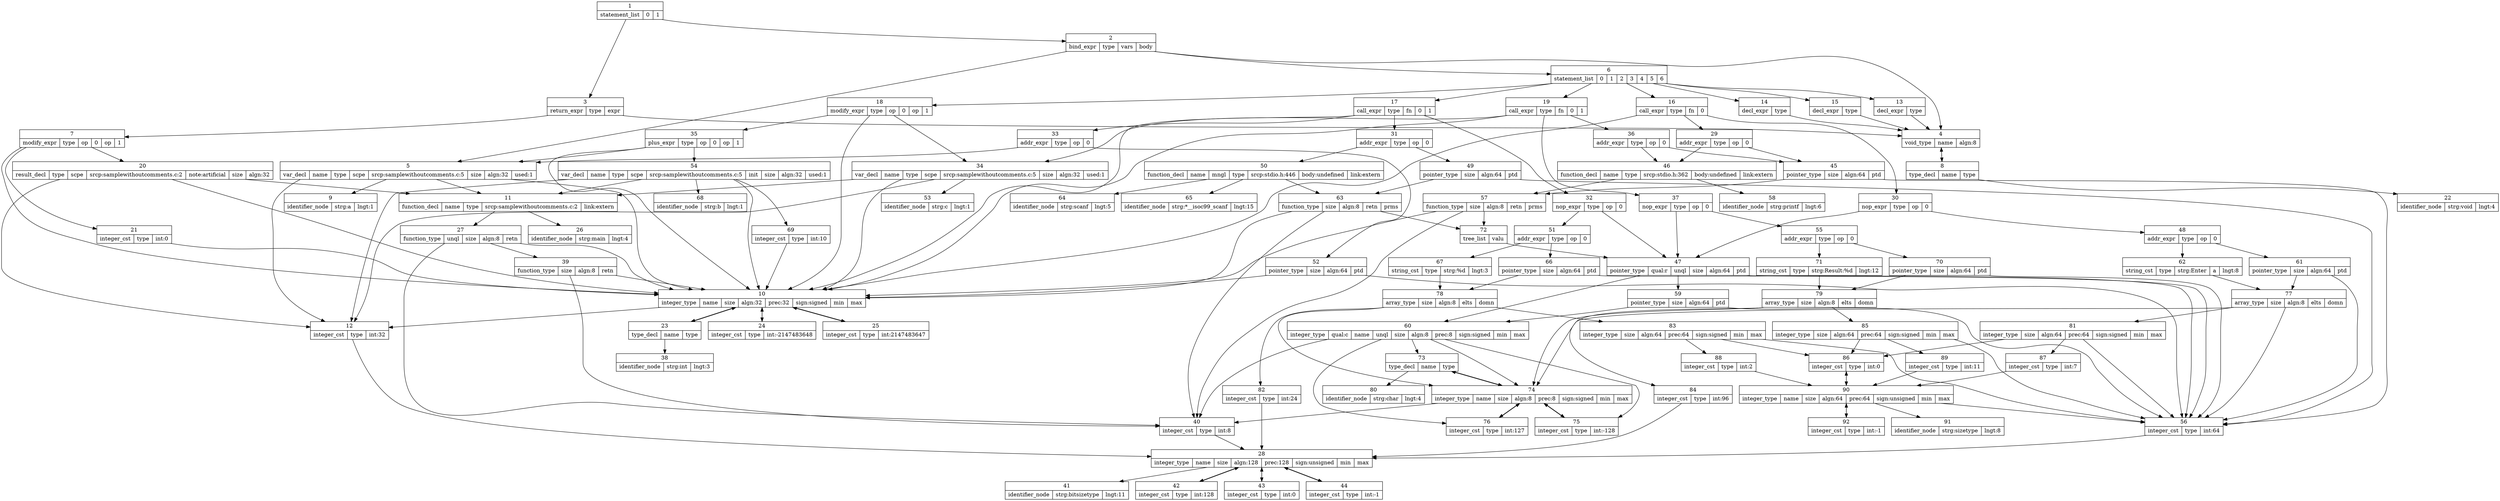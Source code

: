 digraph G {
 node [shape = record]; 
1 [label = "{1 | {statement_list | 0  | 1 }}"];
 1:0 -> 2;
 1:1 -> 3; 
2 [label = "{2 | {bind_expr | type  | vars  | body }}"];
 2:type -> 4;
 2:vars -> 5;
 2:body -> 6; 
3 [label = "{3 | {return_expr | type  | expr }}"];
 3:type -> 4;
 3:expr -> 7; 
4 [label = "{4 | {void_type | name  | algn:8}}"];
 4:name -> 8; 
5 [label = "{5 | {var_decl | name  | type  | scpe  | srcp:samplewithoutcomments.c:5 | size  | algn:32 | used:1}}"];
 5:name -> 9;
 5:type -> 10;
 5:scpe -> 11;
 5:size -> 12; 
6 [label = "{6 | {statement_list | 0  | 1  | 2  | 3  | 4  | 5  | 6 }}"];
 6:0 -> 13;
 6:1 -> 14;
 6:2 -> 15;
 6:3 -> 16;
 6:4 -> 17;
 6:5 -> 18;
 6:6 -> 19; 
7 [label = "{7 | {modify_expr | type  | op | 0  | op | 1 }}"];
 7:type -> 10;
 7:0 -> 20;
 7:1 -> 21; 
8 [label = "{8 | {type_decl | name  | type }}"];
 8:name -> 22;
 8:type -> 4; 
9 [label = "{9 | {identifier_node | strg:a | lngt:1}}"]; 
10 [label = "{10 | {integer_type | name  | size  | algn:32 | prec:32 | sign:signed | min  | max }}"];
 10:name -> 23;
 10:size -> 12;
 10:min -> 24;
 10:max -> 25; 
11 [label = "{11 | {function_decl | name  | type  | srcp:samplewithoutcomments.c:2 | link:extern}}"];
 11:name -> 26;
 11:type -> 27; 
12 [label = "{12 | {integer_cst | type  | int:32}}"];
 12:type -> 28; 
13 [label = "{13 | {decl_expr | type }}"];
 13:type -> 4; 
14 [label = "{14 | {decl_expr | type }}"];
 14:type -> 4; 
15 [label = "{15 | {decl_expr | type }}"];
 15:type -> 4; 
16 [label = "{16 | {call_expr | type  | fn  | 0 }}"];
 16:type -> 10;
 16:fn -> 29;
 16:0 -> 30; 
17 [label = "{17 | {call_expr | type  | fn  | 0  | 1 }}"];
 17:type -> 10;
 17:fn -> 31;
 17:0 -> 32;
 17:1 -> 33; 
18 [label = "{18 | {modify_expr | type  | op | 0  | op | 1 }}"];
 18:type -> 10;
 18:0 -> 34;
 18:1 -> 35; 
19 [label = "{19 | {call_expr | type  | fn  | 0  | 1 }}"];
 19:type -> 10;
 19:fn -> 36;
 19:0 -> 37;
 19:1 -> 34; 
20 [label = "{20 | {result_decl | type  | scpe  | srcp:samplewithoutcomments.c:2 | note:artificial | size  | algn:32}}"];
 20:type -> 10;
 20:scpe -> 11;
 20:size -> 12; 
21 [label = "{21 | {integer_cst | type  | int:0}}"];
 21:type -> 10; 
22 [label = "{22 | {identifier_node | strg:void | lngt:4}}"]; 
23 [label = "{23 | {type_decl | name  | type }}"];
 23:name -> 38;
 23:type -> 10; 
24 [label = "{24 | {integer_cst | type  | int:-2147483648}}"];
 24:type -> 10; 
25 [label = "{25 | {integer_cst | type  | int:2147483647}}"];
 25:type -> 10; 
26 [label = "{26 | {identifier_node | strg:main | lngt:4}}"]; 
27 [label = "{27 | {function_type | unql  | size  | algn:8 | retn }}"];
 27:unql -> 39;
 27:size -> 40;
 27:retn -> 10; 
28 [label = "{28 | {integer_type | name  | size  | algn:128 | prec:128 | sign:unsigned | min  | max }}"];
 28:name -> 41;
 28:size -> 42;
 28:min -> 43;
 28:max -> 44; 
29 [label = "{29 | {addr_expr | type  | op | 0 }}"];
 29:type -> 45;
 29:0 -> 46; 
30 [label = "{30 | {nop_expr | type  | op | 0 }}"];
 30:type -> 47;
 30:0 -> 48; 
31 [label = "{31 | {addr_expr | type  | op | 0 }}"];
 31:type -> 49;
 31:0 -> 50; 
32 [label = "{32 | {nop_expr | type  | op | 0 }}"];
 32:type -> 47;
 32:0 -> 51; 
33 [label = "{33 | {addr_expr | type  | op | 0 }}"];
 33:type -> 52;
 33:0 -> 5; 
34 [label = "{34 | {var_decl | name  | type  | scpe  | srcp:samplewithoutcomments.c:5 | size  | algn:32 | used:1}}"];
 34:name -> 53;
 34:type -> 10;
 34:scpe -> 11;
 34:size -> 12; 
35 [label = "{35 | {plus_expr | type  | op | 0  | op | 1 }}"];
 35:type -> 10;
 35:0 -> 5;
 35:1 -> 54; 
36 [label = "{36 | {addr_expr | type  | op | 0 }}"];
 36:type -> 45;
 36:0 -> 46; 
37 [label = "{37 | {nop_expr | type  | op | 0 }}"];
 37:type -> 47;
 37:0 -> 55; 
38 [label = "{38 | {identifier_node | strg:int | lngt:3}}"]; 
39 [label = "{39 | {function_type | size  | algn:8 | retn }}"];
 39:size -> 40;
 39:retn -> 10; 
40 [label = "{40 | {integer_cst | type  | int:8}}"];
 40:type -> 28; 
41 [label = "{41 | {identifier_node | strg:bitsizetype | lngt:11}}"]; 
42 [label = "{42 | {integer_cst | type  | int:128}}"];
 42:type -> 28; 
43 [label = "{43 | {integer_cst | type  | int:0}}"];
 43:type -> 28; 
44 [label = "{44 | {integer_cst | type  | int:-1}}"];
 44:type -> 28; 
45 [label = "{45 | {pointer_type | size  | algn:64 | ptd }}"];
 45:size -> 56;
 45:ptd -> 57; 
46 [label = "{46 | {function_decl | name  | type  | srcp:stdio.h:362 | body:undefined | link:extern}}"];
 46:name -> 58;
 46:type -> 57; 
47 [label = "{47 | {pointer_type | qual:r | unql  | size  | algn:64 | ptd }}"];
 47:unql -> 59;
 47:size -> 56;
 47:ptd -> 60; 
48 [label = "{48 | {addr_expr | type  | op | 0 }}"];
 48:type -> 61;
 48:0 -> 62; 
49 [label = "{49 | {pointer_type | size  | algn:64 | ptd }}"];
 49:size -> 56;
 49:ptd -> 63; 
50 [label = "{50 | {function_decl | name  | mngl  | type  | srcp:stdio.h:446 | body:undefined | link:extern}}"];
 50:name -> 64;
 50:mngl -> 65;
 50:type -> 63; 
51 [label = "{51 | {addr_expr | type  | op | 0 }}"];
 51:type -> 66;
 51:0 -> 67; 
52 [label = "{52 | {pointer_type | size  | algn:64 | ptd }}"];
 52:size -> 56;
 52:ptd -> 10; 
53 [label = "{53 | {identifier_node | strg:c | lngt:1}}"]; 
54 [label = "{54 | {var_decl | name  | type  | scpe  | srcp:samplewithoutcomments.c:5 | init  | size  | algn:32 | used:1}}"];
 54:name -> 68;
 54:type -> 10;
 54:scpe -> 11;
 54:init -> 69;
 54:size -> 12; 
55 [label = "{55 | {addr_expr | type  | op | 0 }}"];
 55:type -> 70;
 55:0 -> 71; 
56 [label = "{56 | {integer_cst | type  | int:64}}"];
 56:type -> 28; 
57 [label = "{57 | {function_type | size  | algn:8 | retn  | prms }}"];
 57:size -> 40;
 57:retn -> 10;
 57:prms -> 72; 
58 [label = "{58 | {identifier_node | strg:printf | lngt:6}}"]; 
59 [label = "{59 | {pointer_type | size  | algn:64 | ptd }}"];
 59:size -> 56;
 59:ptd -> 60; 
60 [label = "{60 | {integer_type | qual:c | name  | unql  | size  | algn:8 | prec:8 | sign:signed | min  | max }}"];
 60:name -> 73;
 60:unql -> 74;
 60:size -> 40;
 60:min -> 75;
 60:max -> 76; 
61 [label = "{61 | {pointer_type | size  | algn:64 | ptd }}"];
 61:size -> 56;
 61:ptd -> 77; 
62 [label = "{62 | {string_cst | type  | strg:Enter | a | lngt:8}}"];
 62:type -> 77; 
63 [label = "{63 | {function_type | size  | algn:8 | retn  | prms }}"];
 63:size -> 40;
 63:retn -> 10;
 63:prms -> 72; 
64 [label = "{64 | {identifier_node | strg:scanf | lngt:5}}"]; 
65 [label = "{65 | {identifier_node | strg:*__isoc99_scanf | lngt:15}}"]; 
66 [label = "{66 | {pointer_type | size  | algn:64 | ptd }}"];
 66:size -> 56;
 66:ptd -> 78; 
67 [label = "{67 | {string_cst | type  | strg:%d | lngt:3}}"];
 67:type -> 78; 
68 [label = "{68 | {identifier_node | strg:b | lngt:1}}"]; 
69 [label = "{69 | {integer_cst | type  | int:10}}"];
 69:type -> 10; 
70 [label = "{70 | {pointer_type | size  | algn:64 | ptd }}"];
 70:size -> 56;
 70:ptd -> 79; 
71 [label = "{71 | {string_cst | type  | strg:Result:%d | lngt:12}}"];
 71:type -> 79; 
72 [label = "{72 | {tree_list | valu }}"];
 72:valu -> 47; 
73 [label = "{73 | {type_decl | name  | type }}"];
 73:name -> 80;
 73:type -> 74; 
74 [label = "{74 | {integer_type | name  | size  | algn:8 | prec:8 | sign:signed | min  | max }}"];
 74:name -> 73;
 74:size -> 40;
 74:min -> 75;
 74:max -> 76; 
75 [label = "{75 | {integer_cst | type  | int:-128}}"];
 75:type -> 74; 
76 [label = "{76 | {integer_cst | type  | int:127}}"];
 76:type -> 74; 
77 [label = "{77 | {array_type | size  | algn:8 | elts  | domn }}"];
 77:size -> 56;
 77:elts -> 74;
 77:domn -> 81; 
78 [label = "{78 | {array_type | size  | algn:8 | elts  | domn }}"];
 78:size -> 82;
 78:elts -> 74;
 78:domn -> 83; 
79 [label = "{79 | {array_type | size  | algn:8 | elts  | domn }}"];
 79:size -> 84;
 79:elts -> 74;
 79:domn -> 85; 
80 [label = "{80 | {identifier_node | strg:char | lngt:4}}"]; 
81 [label = "{81 | {integer_type | size  | algn:64 | prec:64 | sign:signed | min  | max }}"];
 81:size -> 56;
 81:min -> 86;
 81:max -> 87; 
82 [label = "{82 | {integer_cst | type  | int:24}}"];
 82:type -> 28; 
83 [label = "{83 | {integer_type | size  | algn:64 | prec:64 | sign:signed | min  | max }}"];
 83:size -> 56;
 83:min -> 86;
 83:max -> 88; 
84 [label = "{84 | {integer_cst | type  | int:96}}"];
 84:type -> 28; 
85 [label = "{85 | {integer_type | size  | algn:64 | prec:64 | sign:signed | min  | max }}"];
 85:size -> 56;
 85:min -> 86;
 85:max -> 89; 
86 [label = "{86 | {integer_cst | type  | int:0}}"];
 86:type -> 90; 
87 [label = "{87 | {integer_cst | type  | int:7}}"];
 87:type -> 90; 
88 [label = "{88 | {integer_cst | type  | int:2}}"];
 88:type -> 90; 
89 [label = "{89 | {integer_cst | type  | int:11}}"];
 89:type -> 90; 
90 [label = "{90 | {integer_type | name  | size  | algn:64 | prec:64 | sign:unsigned | min  | max }}"];
 90:name -> 91;
 90:size -> 56;
 90:min -> 86;
 90:max -> 92; 
91 [label = "{91 | {identifier_node | strg:sizetype | lngt:8}}"]; 
92 [label = "{92 | {integer_cst | type  | int:-1}}"];
 92:type -> 90;
}
